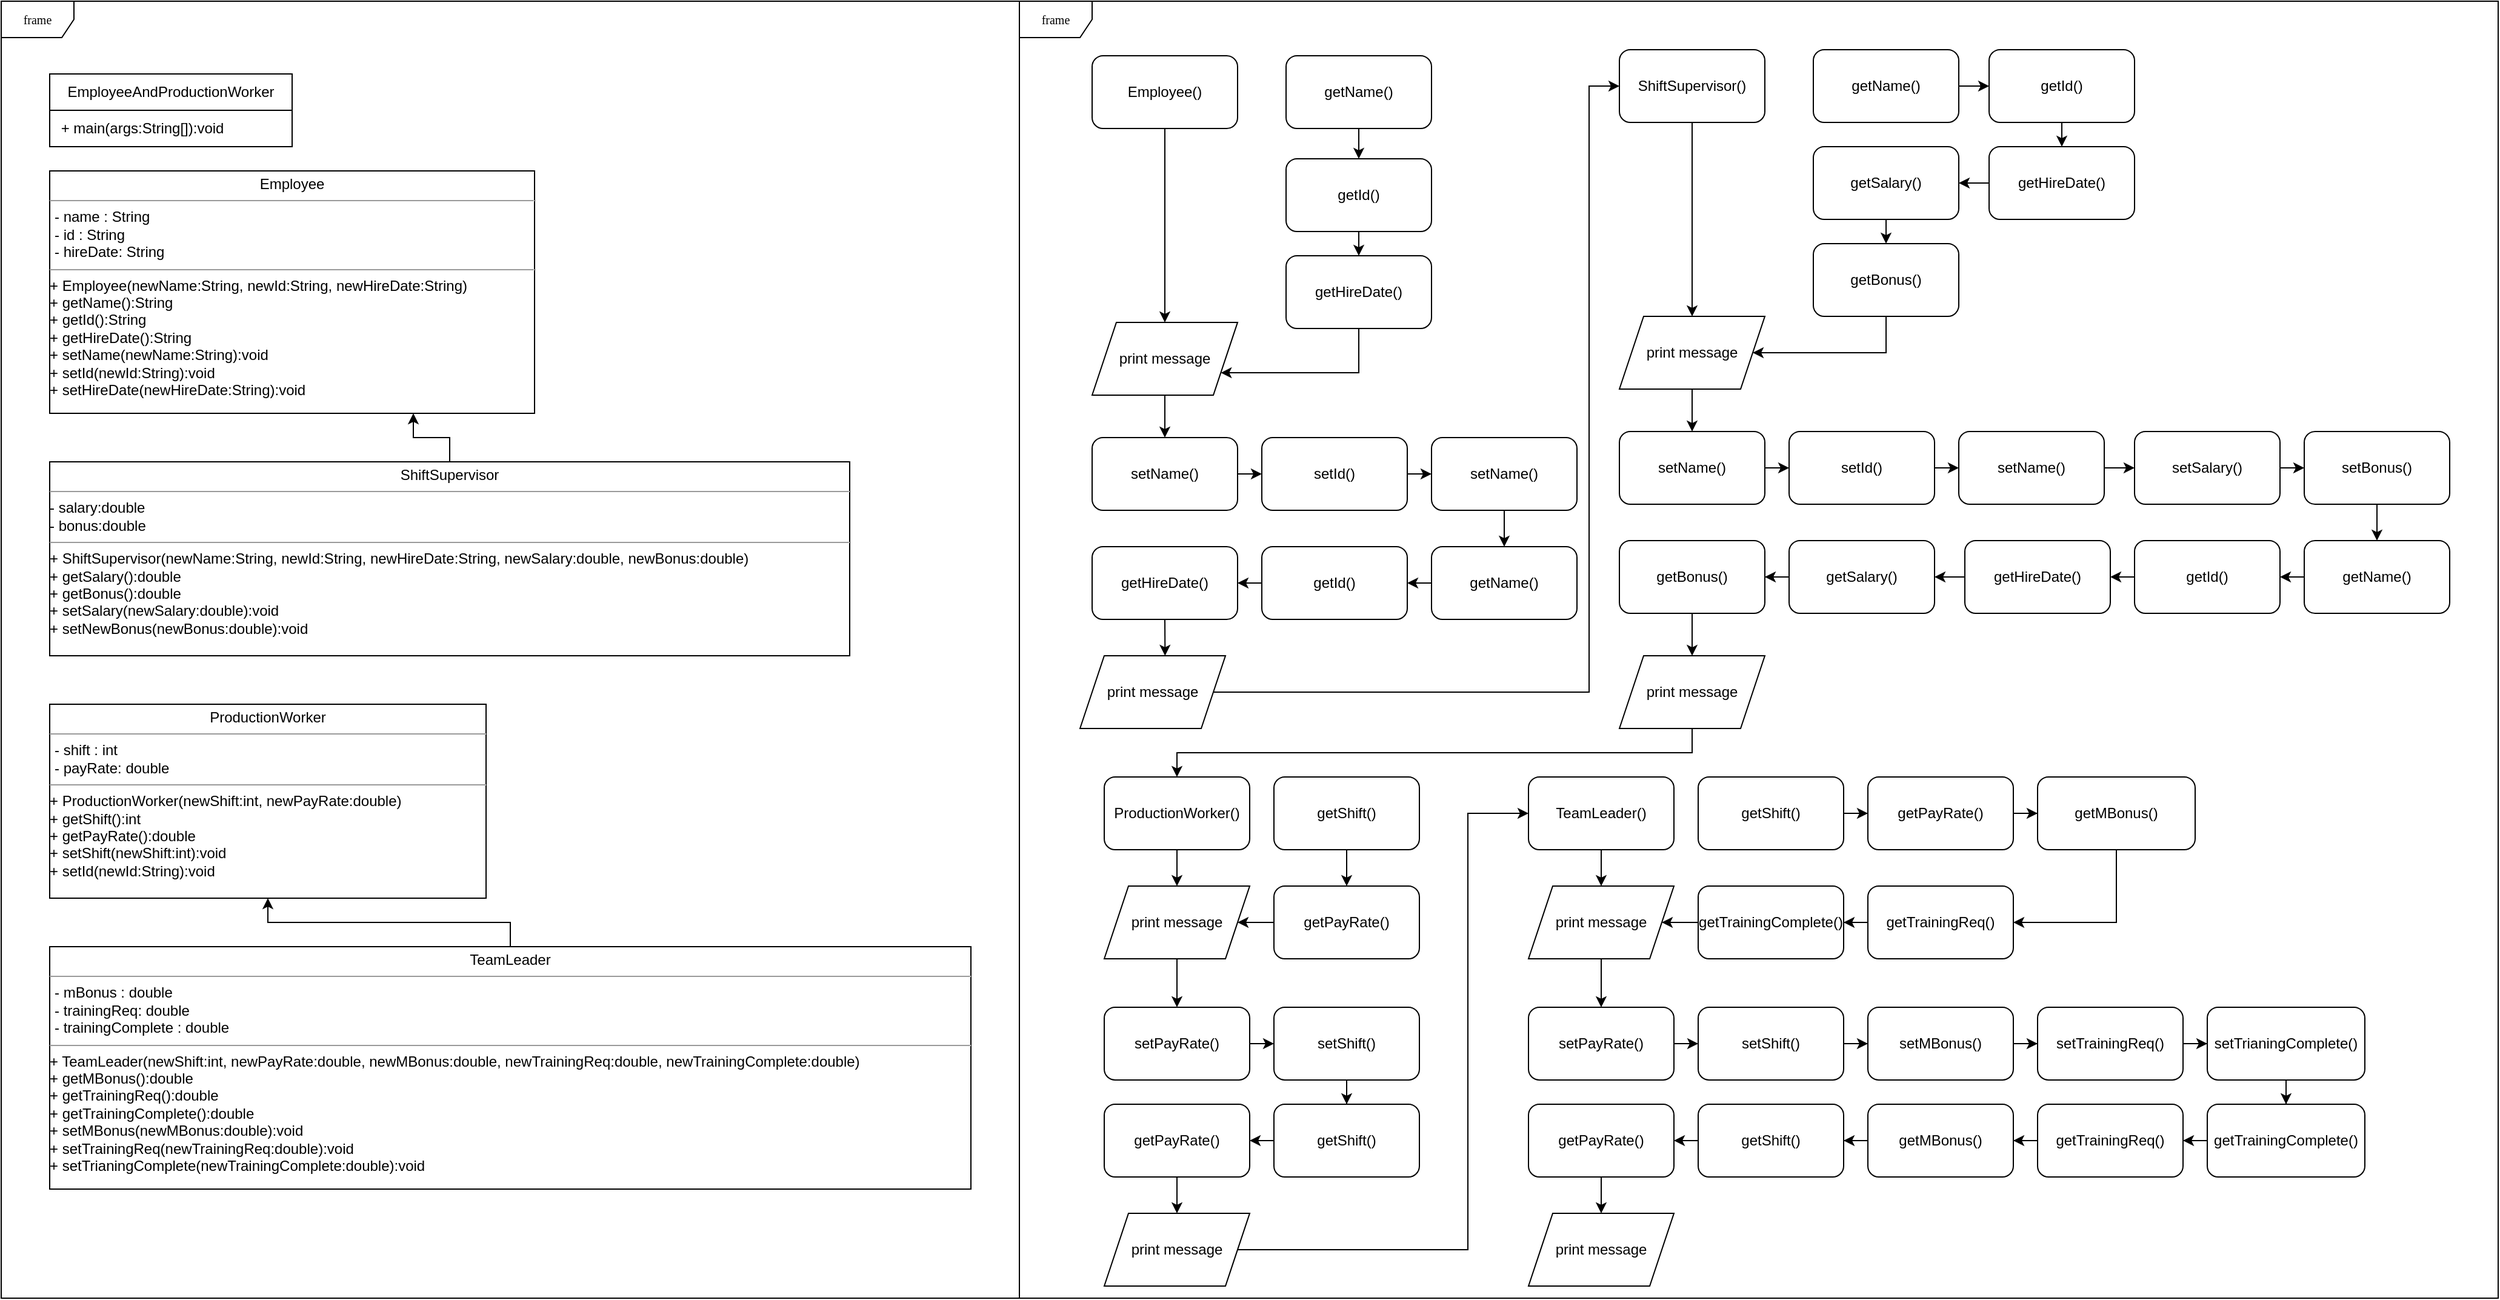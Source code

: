 <mxfile version="21.8.0" type="github">
  <diagram name="Page-1" id="P0r75sNN5x2hzDNqAm3I">
    <mxGraphModel dx="1735" dy="2102" grid="1" gridSize="10" guides="1" tooltips="1" connect="1" arrows="1" fold="1" page="1" pageScale="1" pageWidth="850" pageHeight="1100" math="0" shadow="0">
      <root>
        <mxCell id="0" />
        <mxCell id="1" parent="0" />
        <mxCell id="juT-ESsIJ_UsiJBfhcRe-1" value="frame" style="shape=umlFrame;whiteSpace=wrap;html=1;rounded=0;shadow=0;comic=0;labelBackgroundColor=none;strokeWidth=1;fontFamily=Verdana;fontSize=10;align=center;" vertex="1" parent="1">
          <mxGeometry x="40" y="-1080" width="840" height="1070" as="geometry" />
        </mxCell>
        <mxCell id="juT-ESsIJ_UsiJBfhcRe-41" value="&lt;div&gt;EmployeeAndProductionWorker&lt;/div&gt;" style="swimlane;fontStyle=0;childLayout=stackLayout;horizontal=1;startSize=30;horizontalStack=0;resizeParent=1;resizeParentMax=0;resizeLast=0;collapsible=1;marginBottom=0;whiteSpace=wrap;html=1;" vertex="1" parent="1">
          <mxGeometry x="80" y="-1020" width="200" height="60" as="geometry" />
        </mxCell>
        <mxCell id="juT-ESsIJ_UsiJBfhcRe-42" value="&amp;nbsp;+ main(args:String[]):void" style="text;strokeColor=none;fillColor=none;align=left;verticalAlign=middle;spacingLeft=4;spacingRight=4;overflow=hidden;points=[[0,0.5],[1,0.5]];portConstraint=eastwest;rotatable=0;whiteSpace=wrap;html=1;" vertex="1" parent="juT-ESsIJ_UsiJBfhcRe-41">
          <mxGeometry y="30" width="200" height="30" as="geometry" />
        </mxCell>
        <mxCell id="juT-ESsIJ_UsiJBfhcRe-44" value="Employee()" style="rounded=1;whiteSpace=wrap;html=1;" vertex="1" parent="1">
          <mxGeometry x="940" y="-1035" width="120" height="60" as="geometry" />
        </mxCell>
        <mxCell id="juT-ESsIJ_UsiJBfhcRe-46" value="" style="endArrow=classic;html=1;rounded=0;entryX=0.5;entryY=0;entryDx=0;entryDy=0;" edge="1" parent="1" source="juT-ESsIJ_UsiJBfhcRe-44" target="juT-ESsIJ_UsiJBfhcRe-48">
          <mxGeometry width="50" height="50" relative="1" as="geometry">
            <mxPoint x="990" y="-925" as="sourcePoint" />
            <mxPoint x="1000" y="-915" as="targetPoint" />
            <Array as="points" />
          </mxGeometry>
        </mxCell>
        <mxCell id="juT-ESsIJ_UsiJBfhcRe-47" value="" style="edgeStyle=orthogonalEdgeStyle;rounded=0;orthogonalLoop=1;jettySize=auto;html=1;" edge="1" parent="1" source="juT-ESsIJ_UsiJBfhcRe-48">
          <mxGeometry relative="1" as="geometry">
            <mxPoint x="1000" y="-720" as="targetPoint" />
          </mxGeometry>
        </mxCell>
        <mxCell id="juT-ESsIJ_UsiJBfhcRe-48" value="print message" style="shape=parallelogram;perimeter=parallelogramPerimeter;whiteSpace=wrap;html=1;fixedSize=1;" vertex="1" parent="1">
          <mxGeometry x="940" y="-815" width="120" height="60" as="geometry" />
        </mxCell>
        <mxCell id="juT-ESsIJ_UsiJBfhcRe-78" style="edgeStyle=orthogonalEdgeStyle;rounded=0;orthogonalLoop=1;jettySize=auto;html=1;exitX=0.5;exitY=1;exitDx=0;exitDy=0;entryX=0.5;entryY=0;entryDx=0;entryDy=0;" edge="1" parent="1" source="juT-ESsIJ_UsiJBfhcRe-52" target="juT-ESsIJ_UsiJBfhcRe-70">
          <mxGeometry relative="1" as="geometry" />
        </mxCell>
        <mxCell id="juT-ESsIJ_UsiJBfhcRe-52" value="getName()" style="rounded=1;whiteSpace=wrap;html=1;" vertex="1" parent="1">
          <mxGeometry x="1100" y="-1035" width="120" height="60" as="geometry" />
        </mxCell>
        <mxCell id="juT-ESsIJ_UsiJBfhcRe-56" value="&lt;p style=&quot;margin:0px;margin-top:4px;text-align:center;&quot;&gt;Employee&lt;br&gt;&lt;/p&gt;&lt;hr size=&quot;1&quot;&gt;&lt;p style=&quot;margin:0px;margin-left:4px;&quot;&gt;- name : String&lt;/p&gt;&lt;p style=&quot;margin:0px;margin-left:4px;&quot;&gt;- id : String&lt;/p&gt;&lt;p style=&quot;margin:0px;margin-left:4px;&quot;&gt;- hireDate: String&lt;br&gt;&lt;/p&gt;&lt;hr size=&quot;1&quot;&gt;&lt;div&gt;+ Employee(newName:String, newId:String, newHireDate:String)&lt;/div&gt;&lt;div&gt;+ getName():String&lt;/div&gt;&lt;div&gt;+ getId():String&lt;/div&gt;&lt;div&gt;+ getHireDate():String&lt;/div&gt;&lt;div&gt;+ setName(newName:String):void&lt;/div&gt;&lt;div&gt;+ setId(newId:String):void&lt;/div&gt;&lt;div&gt;+ setHireDate(newHireDate:String):void&lt;br&gt;&lt;/div&gt;" style="verticalAlign=top;align=left;overflow=fill;fontSize=12;fontFamily=Helvetica;html=1;rounded=0;shadow=0;comic=0;labelBackgroundColor=none;strokeWidth=1" vertex="1" parent="1">
          <mxGeometry x="80" y="-940" width="400" height="200" as="geometry" />
        </mxCell>
        <mxCell id="juT-ESsIJ_UsiJBfhcRe-57" value="&lt;p style=&quot;margin:0px;margin-top:4px;text-align:center;&quot;&gt;ProductionWorker&lt;br&gt;&lt;/p&gt;&lt;hr size=&quot;1&quot;&gt;&lt;p style=&quot;margin:0px;margin-left:4px;&quot;&gt;- shift : int&lt;br&gt;&lt;/p&gt;&lt;p style=&quot;margin:0px;margin-left:4px;&quot;&gt;- payRate: double&lt;br&gt;&lt;/p&gt;&lt;hr size=&quot;1&quot;&gt;&lt;div&gt;+ ProductionWorker(newShift:int, newPayRate:double)&lt;/div&gt;&lt;div&gt;+ getShift():int&lt;/div&gt;&lt;div&gt;+ getPayRate():double&lt;/div&gt;&lt;div&gt;+ setShift(newShift:int):void&lt;/div&gt;&lt;div&gt;+ setId(newId:String):void&lt;/div&gt;" style="verticalAlign=top;align=left;overflow=fill;fontSize=12;fontFamily=Helvetica;html=1;rounded=0;shadow=0;comic=0;labelBackgroundColor=none;strokeWidth=1" vertex="1" parent="1">
          <mxGeometry x="80" y="-500" width="360" height="160" as="geometry" />
        </mxCell>
        <mxCell id="juT-ESsIJ_UsiJBfhcRe-60" style="edgeStyle=orthogonalEdgeStyle;rounded=0;orthogonalLoop=1;jettySize=auto;html=1;entryX=0.75;entryY=1;entryDx=0;entryDy=0;" edge="1" parent="1" source="juT-ESsIJ_UsiJBfhcRe-58" target="juT-ESsIJ_UsiJBfhcRe-56">
          <mxGeometry relative="1" as="geometry" />
        </mxCell>
        <mxCell id="juT-ESsIJ_UsiJBfhcRe-58" value="&lt;p style=&quot;margin:0px;margin-top:4px;text-align:center;&quot;&gt;ShiftSupervisor&lt;br&gt;&lt;/p&gt;&lt;hr size=&quot;1&quot;&gt;&lt;div&gt;- salary:double&lt;/div&gt;&lt;div&gt;- bonus:double&lt;br&gt;&lt;/div&gt;&lt;hr size=&quot;1&quot;&gt;&lt;div&gt;+ ShiftSupervisor(newName:String, newId:String, newHireDate:String, newSalary:double, newBonus:double)&lt;/div&gt;&lt;div&gt;+ getSalary():double&lt;/div&gt;&lt;div&gt;+ getBonus():double&lt;/div&gt;&lt;div&gt;+ setSalary(newSalary:double):void&lt;/div&gt;&lt;div&gt;+ setNewBonus(newBonus:double):void&lt;/div&gt;" style="verticalAlign=top;align=left;overflow=fill;fontSize=12;fontFamily=Helvetica;html=1;rounded=0;shadow=0;comic=0;labelBackgroundColor=none;strokeWidth=1" vertex="1" parent="1">
          <mxGeometry x="80" y="-700" width="660" height="160" as="geometry" />
        </mxCell>
        <mxCell id="juT-ESsIJ_UsiJBfhcRe-62" style="edgeStyle=orthogonalEdgeStyle;rounded=0;orthogonalLoop=1;jettySize=auto;html=1;" edge="1" parent="1" source="juT-ESsIJ_UsiJBfhcRe-61" target="juT-ESsIJ_UsiJBfhcRe-57">
          <mxGeometry relative="1" as="geometry" />
        </mxCell>
        <mxCell id="juT-ESsIJ_UsiJBfhcRe-61" value="&lt;p style=&quot;margin:0px;margin-top:4px;text-align:center;&quot;&gt;TeamLeader&lt;br&gt;&lt;/p&gt;&lt;hr size=&quot;1&quot;&gt;&lt;p style=&quot;margin:0px;margin-left:4px;&quot;&gt;- mBonus : double&lt;br&gt;&lt;/p&gt;&lt;p style=&quot;margin:0px;margin-left:4px;&quot;&gt;- trainingReq: double&lt;/p&gt;&lt;p style=&quot;margin:0px;margin-left:4px;&quot;&gt;- trainingComplete : double&lt;br&gt;&lt;/p&gt;&lt;hr size=&quot;1&quot;&gt;&lt;div&gt;+ TeamLeader(newShift:int, newPayRate:double, newMBonus:double, newTrainingReq:double, newTrainingComplete:double)&lt;/div&gt;&lt;div&gt;+ getMBonus():double&lt;/div&gt;&lt;div&gt;+ getTrainingReq():double&lt;/div&gt;&lt;div&gt;+ getTrainingComplete():double&lt;br&gt;&lt;/div&gt;&lt;div&gt;+ setMBonus(newMBonus:double):void&lt;/div&gt;&lt;div&gt;+ setTrainingReq(newTrainingReq:double):void&lt;/div&gt;&lt;div&gt;+ setTrianingComplete(newTrainingComplete:double):void&lt;br&gt;&lt;/div&gt;" style="verticalAlign=top;align=left;overflow=fill;fontSize=12;fontFamily=Helvetica;html=1;rounded=0;shadow=0;comic=0;labelBackgroundColor=none;strokeWidth=1" vertex="1" parent="1">
          <mxGeometry x="80" y="-300" width="760" height="200" as="geometry" />
        </mxCell>
        <mxCell id="juT-ESsIJ_UsiJBfhcRe-80" style="edgeStyle=orthogonalEdgeStyle;rounded=0;orthogonalLoop=1;jettySize=auto;html=1;exitX=0.5;exitY=1;exitDx=0;exitDy=0;entryX=1;entryY=0.75;entryDx=0;entryDy=0;" edge="1" parent="1" source="juT-ESsIJ_UsiJBfhcRe-69" target="juT-ESsIJ_UsiJBfhcRe-48">
          <mxGeometry relative="1" as="geometry" />
        </mxCell>
        <mxCell id="juT-ESsIJ_UsiJBfhcRe-69" value="getHireDate()" style="rounded=1;whiteSpace=wrap;html=1;" vertex="1" parent="1">
          <mxGeometry x="1100" y="-870" width="120" height="60" as="geometry" />
        </mxCell>
        <mxCell id="juT-ESsIJ_UsiJBfhcRe-79" style="edgeStyle=orthogonalEdgeStyle;rounded=0;orthogonalLoop=1;jettySize=auto;html=1;exitX=0.5;exitY=1;exitDx=0;exitDy=0;entryX=0.5;entryY=0;entryDx=0;entryDy=0;" edge="1" parent="1" source="juT-ESsIJ_UsiJBfhcRe-70" target="juT-ESsIJ_UsiJBfhcRe-69">
          <mxGeometry relative="1" as="geometry" />
        </mxCell>
        <mxCell id="juT-ESsIJ_UsiJBfhcRe-70" value="getId()" style="rounded=1;whiteSpace=wrap;html=1;" vertex="1" parent="1">
          <mxGeometry x="1100" y="-950" width="120" height="60" as="geometry" />
        </mxCell>
        <mxCell id="juT-ESsIJ_UsiJBfhcRe-76" style="edgeStyle=orthogonalEdgeStyle;rounded=0;orthogonalLoop=1;jettySize=auto;html=1;exitX=1;exitY=0.5;exitDx=0;exitDy=0;entryX=0;entryY=0.5;entryDx=0;entryDy=0;" edge="1" parent="1" source="juT-ESsIJ_UsiJBfhcRe-73" target="juT-ESsIJ_UsiJBfhcRe-75">
          <mxGeometry relative="1" as="geometry" />
        </mxCell>
        <mxCell id="juT-ESsIJ_UsiJBfhcRe-73" value="setName()" style="rounded=1;whiteSpace=wrap;html=1;" vertex="1" parent="1">
          <mxGeometry x="940" y="-720" width="120" height="60" as="geometry" />
        </mxCell>
        <mxCell id="juT-ESsIJ_UsiJBfhcRe-81" style="edgeStyle=orthogonalEdgeStyle;rounded=0;orthogonalLoop=1;jettySize=auto;html=1;" edge="1" parent="1" source="juT-ESsIJ_UsiJBfhcRe-74">
          <mxGeometry relative="1" as="geometry">
            <mxPoint x="1280" y="-630" as="targetPoint" />
          </mxGeometry>
        </mxCell>
        <mxCell id="juT-ESsIJ_UsiJBfhcRe-74" value="setName()" style="rounded=1;whiteSpace=wrap;html=1;" vertex="1" parent="1">
          <mxGeometry x="1220" y="-720" width="120" height="60" as="geometry" />
        </mxCell>
        <mxCell id="juT-ESsIJ_UsiJBfhcRe-77" style="edgeStyle=orthogonalEdgeStyle;rounded=0;orthogonalLoop=1;jettySize=auto;html=1;exitX=1;exitY=0.5;exitDx=0;exitDy=0;entryX=0;entryY=0.5;entryDx=0;entryDy=0;" edge="1" parent="1" source="juT-ESsIJ_UsiJBfhcRe-75" target="juT-ESsIJ_UsiJBfhcRe-74">
          <mxGeometry relative="1" as="geometry" />
        </mxCell>
        <mxCell id="juT-ESsIJ_UsiJBfhcRe-75" value="setId()" style="rounded=1;whiteSpace=wrap;html=1;" vertex="1" parent="1">
          <mxGeometry x="1080" y="-720" width="120" height="60" as="geometry" />
        </mxCell>
        <mxCell id="juT-ESsIJ_UsiJBfhcRe-86" style="edgeStyle=orthogonalEdgeStyle;rounded=0;orthogonalLoop=1;jettySize=auto;html=1;exitX=0;exitY=0.5;exitDx=0;exitDy=0;entryX=1;entryY=0.5;entryDx=0;entryDy=0;" edge="1" parent="1" source="juT-ESsIJ_UsiJBfhcRe-82" target="juT-ESsIJ_UsiJBfhcRe-84">
          <mxGeometry relative="1" as="geometry" />
        </mxCell>
        <mxCell id="juT-ESsIJ_UsiJBfhcRe-82" value="getName()" style="rounded=1;whiteSpace=wrap;html=1;" vertex="1" parent="1">
          <mxGeometry x="1220" y="-630" width="120" height="60" as="geometry" />
        </mxCell>
        <mxCell id="juT-ESsIJ_UsiJBfhcRe-87" style="edgeStyle=orthogonalEdgeStyle;rounded=0;orthogonalLoop=1;jettySize=auto;html=1;exitX=0;exitY=0.5;exitDx=0;exitDy=0;entryX=1;entryY=0.5;entryDx=0;entryDy=0;" edge="1" parent="1" source="juT-ESsIJ_UsiJBfhcRe-84" target="juT-ESsIJ_UsiJBfhcRe-85">
          <mxGeometry relative="1" as="geometry" />
        </mxCell>
        <mxCell id="juT-ESsIJ_UsiJBfhcRe-84" value="getId()" style="rounded=1;whiteSpace=wrap;html=1;" vertex="1" parent="1">
          <mxGeometry x="1080" y="-630" width="120" height="60" as="geometry" />
        </mxCell>
        <mxCell id="juT-ESsIJ_UsiJBfhcRe-88" style="edgeStyle=orthogonalEdgeStyle;rounded=0;orthogonalLoop=1;jettySize=auto;html=1;exitX=0.5;exitY=1;exitDx=0;exitDy=0;" edge="1" parent="1" source="juT-ESsIJ_UsiJBfhcRe-85">
          <mxGeometry relative="1" as="geometry">
            <mxPoint x="1000.176" y="-540" as="targetPoint" />
          </mxGeometry>
        </mxCell>
        <mxCell id="juT-ESsIJ_UsiJBfhcRe-85" value="getHireDate()" style="rounded=1;whiteSpace=wrap;html=1;" vertex="1" parent="1">
          <mxGeometry x="940" y="-630" width="120" height="60" as="geometry" />
        </mxCell>
        <mxCell id="juT-ESsIJ_UsiJBfhcRe-197" style="edgeStyle=orthogonalEdgeStyle;rounded=0;orthogonalLoop=1;jettySize=auto;html=1;exitX=1;exitY=0.5;exitDx=0;exitDy=0;entryX=0;entryY=0.5;entryDx=0;entryDy=0;" edge="1" parent="1" source="juT-ESsIJ_UsiJBfhcRe-89" target="juT-ESsIJ_UsiJBfhcRe-90">
          <mxGeometry relative="1" as="geometry">
            <Array as="points">
              <mxPoint x="1350" y="-510" />
              <mxPoint x="1350" y="-1010" />
            </Array>
          </mxGeometry>
        </mxCell>
        <mxCell id="juT-ESsIJ_UsiJBfhcRe-89" value="print message" style="shape=parallelogram;perimeter=parallelogramPerimeter;whiteSpace=wrap;html=1;fixedSize=1;" vertex="1" parent="1">
          <mxGeometry x="930" y="-540" width="120" height="60" as="geometry" />
        </mxCell>
        <mxCell id="juT-ESsIJ_UsiJBfhcRe-90" value="&lt;div&gt;ShiftSupervisor()&lt;/div&gt;" style="rounded=1;whiteSpace=wrap;html=1;" vertex="1" parent="1">
          <mxGeometry x="1375" y="-1040" width="120" height="60" as="geometry" />
        </mxCell>
        <mxCell id="juT-ESsIJ_UsiJBfhcRe-91" value="" style="endArrow=classic;html=1;rounded=0;entryX=0.5;entryY=0;entryDx=0;entryDy=0;" edge="1" parent="1" source="juT-ESsIJ_UsiJBfhcRe-90" target="juT-ESsIJ_UsiJBfhcRe-93">
          <mxGeometry width="50" height="50" relative="1" as="geometry">
            <mxPoint x="1425" y="-930" as="sourcePoint" />
            <mxPoint x="1435" y="-920" as="targetPoint" />
            <Array as="points" />
          </mxGeometry>
        </mxCell>
        <mxCell id="juT-ESsIJ_UsiJBfhcRe-92" value="" style="edgeStyle=orthogonalEdgeStyle;rounded=0;orthogonalLoop=1;jettySize=auto;html=1;" edge="1" parent="1" source="juT-ESsIJ_UsiJBfhcRe-93">
          <mxGeometry relative="1" as="geometry">
            <mxPoint x="1435" y="-725" as="targetPoint" />
          </mxGeometry>
        </mxCell>
        <mxCell id="juT-ESsIJ_UsiJBfhcRe-93" value="print message" style="shape=parallelogram;perimeter=parallelogramPerimeter;whiteSpace=wrap;html=1;fixedSize=1;" vertex="1" parent="1">
          <mxGeometry x="1375" y="-820" width="120" height="60" as="geometry" />
        </mxCell>
        <mxCell id="juT-ESsIJ_UsiJBfhcRe-116" style="edgeStyle=orthogonalEdgeStyle;rounded=0;orthogonalLoop=1;jettySize=auto;html=1;exitX=1;exitY=0.5;exitDx=0;exitDy=0;entryX=0;entryY=0.5;entryDx=0;entryDy=0;" edge="1" parent="1" source="juT-ESsIJ_UsiJBfhcRe-95" target="juT-ESsIJ_UsiJBfhcRe-99">
          <mxGeometry relative="1" as="geometry" />
        </mxCell>
        <mxCell id="juT-ESsIJ_UsiJBfhcRe-95" value="getName()" style="rounded=1;whiteSpace=wrap;html=1;" vertex="1" parent="1">
          <mxGeometry x="1535" y="-1040" width="120" height="60" as="geometry" />
        </mxCell>
        <mxCell id="juT-ESsIJ_UsiJBfhcRe-120" style="edgeStyle=orthogonalEdgeStyle;rounded=0;orthogonalLoop=1;jettySize=auto;html=1;exitX=0;exitY=0.5;exitDx=0;exitDy=0;entryX=1;entryY=0.5;entryDx=0;entryDy=0;" edge="1" parent="1" source="juT-ESsIJ_UsiJBfhcRe-97" target="juT-ESsIJ_UsiJBfhcRe-118">
          <mxGeometry relative="1" as="geometry" />
        </mxCell>
        <mxCell id="juT-ESsIJ_UsiJBfhcRe-97" value="getHireDate()" style="rounded=1;whiteSpace=wrap;html=1;" vertex="1" parent="1">
          <mxGeometry x="1680" y="-960" width="120" height="60" as="geometry" />
        </mxCell>
        <mxCell id="juT-ESsIJ_UsiJBfhcRe-117" style="edgeStyle=orthogonalEdgeStyle;rounded=0;orthogonalLoop=1;jettySize=auto;html=1;exitX=0.5;exitY=1;exitDx=0;exitDy=0;entryX=0.5;entryY=0;entryDx=0;entryDy=0;" edge="1" parent="1" source="juT-ESsIJ_UsiJBfhcRe-99" target="juT-ESsIJ_UsiJBfhcRe-97">
          <mxGeometry relative="1" as="geometry" />
        </mxCell>
        <mxCell id="juT-ESsIJ_UsiJBfhcRe-99" value="getId()" style="rounded=1;whiteSpace=wrap;html=1;" vertex="1" parent="1">
          <mxGeometry x="1680" y="-1040" width="120" height="60" as="geometry" />
        </mxCell>
        <mxCell id="juT-ESsIJ_UsiJBfhcRe-100" style="edgeStyle=orthogonalEdgeStyle;rounded=0;orthogonalLoop=1;jettySize=auto;html=1;exitX=1;exitY=0.5;exitDx=0;exitDy=0;entryX=0;entryY=0.5;entryDx=0;entryDy=0;" edge="1" parent="1" source="juT-ESsIJ_UsiJBfhcRe-101" target="juT-ESsIJ_UsiJBfhcRe-105">
          <mxGeometry relative="1" as="geometry" />
        </mxCell>
        <mxCell id="juT-ESsIJ_UsiJBfhcRe-101" value="setName()" style="rounded=1;whiteSpace=wrap;html=1;" vertex="1" parent="1">
          <mxGeometry x="1375" y="-725" width="120" height="60" as="geometry" />
        </mxCell>
        <mxCell id="juT-ESsIJ_UsiJBfhcRe-127" style="edgeStyle=orthogonalEdgeStyle;rounded=0;orthogonalLoop=1;jettySize=auto;html=1;exitX=1;exitY=0.5;exitDx=0;exitDy=0;entryX=0;entryY=0.5;entryDx=0;entryDy=0;" edge="1" parent="1" source="juT-ESsIJ_UsiJBfhcRe-103" target="juT-ESsIJ_UsiJBfhcRe-123">
          <mxGeometry relative="1" as="geometry" />
        </mxCell>
        <mxCell id="juT-ESsIJ_UsiJBfhcRe-103" value="setName()" style="rounded=1;whiteSpace=wrap;html=1;" vertex="1" parent="1">
          <mxGeometry x="1655" y="-725" width="120" height="60" as="geometry" />
        </mxCell>
        <mxCell id="juT-ESsIJ_UsiJBfhcRe-104" style="edgeStyle=orthogonalEdgeStyle;rounded=0;orthogonalLoop=1;jettySize=auto;html=1;exitX=1;exitY=0.5;exitDx=0;exitDy=0;entryX=0;entryY=0.5;entryDx=0;entryDy=0;" edge="1" parent="1" source="juT-ESsIJ_UsiJBfhcRe-105" target="juT-ESsIJ_UsiJBfhcRe-103">
          <mxGeometry relative="1" as="geometry" />
        </mxCell>
        <mxCell id="juT-ESsIJ_UsiJBfhcRe-105" value="setId()" style="rounded=1;whiteSpace=wrap;html=1;" vertex="1" parent="1">
          <mxGeometry x="1515" y="-725" width="120" height="60" as="geometry" />
        </mxCell>
        <mxCell id="juT-ESsIJ_UsiJBfhcRe-106" style="edgeStyle=orthogonalEdgeStyle;rounded=0;orthogonalLoop=1;jettySize=auto;html=1;exitX=0;exitY=0.5;exitDx=0;exitDy=0;entryX=1;entryY=0.5;entryDx=0;entryDy=0;" edge="1" parent="1" source="juT-ESsIJ_UsiJBfhcRe-107" target="juT-ESsIJ_UsiJBfhcRe-109">
          <mxGeometry relative="1" as="geometry" />
        </mxCell>
        <mxCell id="juT-ESsIJ_UsiJBfhcRe-107" value="getName()" style="rounded=1;whiteSpace=wrap;html=1;" vertex="1" parent="1">
          <mxGeometry x="1940" y="-635" width="120" height="60" as="geometry" />
        </mxCell>
        <mxCell id="juT-ESsIJ_UsiJBfhcRe-108" style="edgeStyle=orthogonalEdgeStyle;rounded=0;orthogonalLoop=1;jettySize=auto;html=1;exitX=0;exitY=0.5;exitDx=0;exitDy=0;entryX=1;entryY=0.5;entryDx=0;entryDy=0;" edge="1" parent="1" source="juT-ESsIJ_UsiJBfhcRe-109" target="juT-ESsIJ_UsiJBfhcRe-111">
          <mxGeometry relative="1" as="geometry" />
        </mxCell>
        <mxCell id="juT-ESsIJ_UsiJBfhcRe-109" value="getId()" style="rounded=1;whiteSpace=wrap;html=1;" vertex="1" parent="1">
          <mxGeometry x="1800" y="-635" width="120" height="60" as="geometry" />
        </mxCell>
        <mxCell id="juT-ESsIJ_UsiJBfhcRe-130" style="edgeStyle=orthogonalEdgeStyle;rounded=0;orthogonalLoop=1;jettySize=auto;html=1;exitX=0;exitY=0.5;exitDx=0;exitDy=0;entryX=1;entryY=0.5;entryDx=0;entryDy=0;" edge="1" parent="1" source="juT-ESsIJ_UsiJBfhcRe-111" target="juT-ESsIJ_UsiJBfhcRe-126">
          <mxGeometry relative="1" as="geometry" />
        </mxCell>
        <mxCell id="juT-ESsIJ_UsiJBfhcRe-111" value="getHireDate()" style="rounded=1;whiteSpace=wrap;html=1;" vertex="1" parent="1">
          <mxGeometry x="1660" y="-635" width="120" height="60" as="geometry" />
        </mxCell>
        <mxCell id="juT-ESsIJ_UsiJBfhcRe-198" style="edgeStyle=orthogonalEdgeStyle;rounded=0;orthogonalLoop=1;jettySize=auto;html=1;exitX=0.5;exitY=1;exitDx=0;exitDy=0;" edge="1" parent="1" source="juT-ESsIJ_UsiJBfhcRe-112" target="juT-ESsIJ_UsiJBfhcRe-133">
          <mxGeometry relative="1" as="geometry" />
        </mxCell>
        <mxCell id="juT-ESsIJ_UsiJBfhcRe-112" value="print message" style="shape=parallelogram;perimeter=parallelogramPerimeter;whiteSpace=wrap;html=1;fixedSize=1;" vertex="1" parent="1">
          <mxGeometry x="1375" y="-540" width="120" height="60" as="geometry" />
        </mxCell>
        <mxCell id="juT-ESsIJ_UsiJBfhcRe-121" style="edgeStyle=orthogonalEdgeStyle;rounded=0;orthogonalLoop=1;jettySize=auto;html=1;exitX=0.5;exitY=1;exitDx=0;exitDy=0;entryX=0.5;entryY=0;entryDx=0;entryDy=0;" edge="1" parent="1" source="juT-ESsIJ_UsiJBfhcRe-118" target="juT-ESsIJ_UsiJBfhcRe-119">
          <mxGeometry relative="1" as="geometry" />
        </mxCell>
        <mxCell id="juT-ESsIJ_UsiJBfhcRe-118" value="getSalary()" style="rounded=1;whiteSpace=wrap;html=1;" vertex="1" parent="1">
          <mxGeometry x="1535" y="-960" width="120" height="60" as="geometry" />
        </mxCell>
        <mxCell id="juT-ESsIJ_UsiJBfhcRe-122" style="edgeStyle=orthogonalEdgeStyle;rounded=0;orthogonalLoop=1;jettySize=auto;html=1;exitX=0.5;exitY=1;exitDx=0;exitDy=0;entryX=1;entryY=0.5;entryDx=0;entryDy=0;" edge="1" parent="1" source="juT-ESsIJ_UsiJBfhcRe-119" target="juT-ESsIJ_UsiJBfhcRe-93">
          <mxGeometry relative="1" as="geometry" />
        </mxCell>
        <mxCell id="juT-ESsIJ_UsiJBfhcRe-119" value="getBonus()" style="rounded=1;whiteSpace=wrap;html=1;" vertex="1" parent="1">
          <mxGeometry x="1535" y="-880" width="120" height="60" as="geometry" />
        </mxCell>
        <mxCell id="juT-ESsIJ_UsiJBfhcRe-128" style="edgeStyle=orthogonalEdgeStyle;rounded=0;orthogonalLoop=1;jettySize=auto;html=1;exitX=1;exitY=0.5;exitDx=0;exitDy=0;entryX=0;entryY=0.5;entryDx=0;entryDy=0;" edge="1" parent="1" source="juT-ESsIJ_UsiJBfhcRe-123" target="juT-ESsIJ_UsiJBfhcRe-124">
          <mxGeometry relative="1" as="geometry" />
        </mxCell>
        <mxCell id="juT-ESsIJ_UsiJBfhcRe-123" value="setSalary()" style="rounded=1;whiteSpace=wrap;html=1;" vertex="1" parent="1">
          <mxGeometry x="1800" y="-725" width="120" height="60" as="geometry" />
        </mxCell>
        <mxCell id="juT-ESsIJ_UsiJBfhcRe-129" style="edgeStyle=orthogonalEdgeStyle;rounded=0;orthogonalLoop=1;jettySize=auto;html=1;exitX=0.5;exitY=1;exitDx=0;exitDy=0;entryX=0.5;entryY=0;entryDx=0;entryDy=0;" edge="1" parent="1" source="juT-ESsIJ_UsiJBfhcRe-124" target="juT-ESsIJ_UsiJBfhcRe-107">
          <mxGeometry relative="1" as="geometry" />
        </mxCell>
        <mxCell id="juT-ESsIJ_UsiJBfhcRe-124" value="setBonus()" style="rounded=1;whiteSpace=wrap;html=1;" vertex="1" parent="1">
          <mxGeometry x="1940" y="-725" width="120" height="60" as="geometry" />
        </mxCell>
        <mxCell id="juT-ESsIJ_UsiJBfhcRe-132" style="edgeStyle=orthogonalEdgeStyle;rounded=0;orthogonalLoop=1;jettySize=auto;html=1;exitX=0.5;exitY=1;exitDx=0;exitDy=0;" edge="1" parent="1" source="juT-ESsIJ_UsiJBfhcRe-125" target="juT-ESsIJ_UsiJBfhcRe-112">
          <mxGeometry relative="1" as="geometry" />
        </mxCell>
        <mxCell id="juT-ESsIJ_UsiJBfhcRe-125" value="getBonus()" style="rounded=1;whiteSpace=wrap;html=1;" vertex="1" parent="1">
          <mxGeometry x="1375" y="-635" width="120" height="60" as="geometry" />
        </mxCell>
        <mxCell id="juT-ESsIJ_UsiJBfhcRe-131" style="edgeStyle=orthogonalEdgeStyle;rounded=0;orthogonalLoop=1;jettySize=auto;html=1;exitX=0;exitY=0.5;exitDx=0;exitDy=0;" edge="1" parent="1" source="juT-ESsIJ_UsiJBfhcRe-126" target="juT-ESsIJ_UsiJBfhcRe-125">
          <mxGeometry relative="1" as="geometry" />
        </mxCell>
        <mxCell id="juT-ESsIJ_UsiJBfhcRe-126" value="getSalary()" style="rounded=1;whiteSpace=wrap;html=1;" vertex="1" parent="1">
          <mxGeometry x="1515" y="-635" width="120" height="60" as="geometry" />
        </mxCell>
        <mxCell id="juT-ESsIJ_UsiJBfhcRe-133" value="ProductionWorker()" style="rounded=1;whiteSpace=wrap;html=1;" vertex="1" parent="1">
          <mxGeometry x="950" y="-440" width="120" height="60" as="geometry" />
        </mxCell>
        <mxCell id="juT-ESsIJ_UsiJBfhcRe-134" value="" style="endArrow=classic;html=1;rounded=0;entryX=0.5;entryY=0;entryDx=0;entryDy=0;" edge="1" parent="1" source="juT-ESsIJ_UsiJBfhcRe-133" target="juT-ESsIJ_UsiJBfhcRe-136">
          <mxGeometry width="50" height="50" relative="1" as="geometry">
            <mxPoint x="1000" y="-330" as="sourcePoint" />
            <mxPoint x="1010" y="-320" as="targetPoint" />
            <Array as="points" />
          </mxGeometry>
        </mxCell>
        <mxCell id="juT-ESsIJ_UsiJBfhcRe-156" style="edgeStyle=orthogonalEdgeStyle;rounded=0;orthogonalLoop=1;jettySize=auto;html=1;exitX=0.5;exitY=1;exitDx=0;exitDy=0;" edge="1" parent="1" source="juT-ESsIJ_UsiJBfhcRe-136" target="juT-ESsIJ_UsiJBfhcRe-144">
          <mxGeometry relative="1" as="geometry" />
        </mxCell>
        <mxCell id="juT-ESsIJ_UsiJBfhcRe-136" value="print message" style="shape=parallelogram;perimeter=parallelogramPerimeter;whiteSpace=wrap;html=1;fixedSize=1;" vertex="1" parent="1">
          <mxGeometry x="950" y="-350" width="120" height="60" as="geometry" />
        </mxCell>
        <mxCell id="juT-ESsIJ_UsiJBfhcRe-137" style="edgeStyle=orthogonalEdgeStyle;rounded=0;orthogonalLoop=1;jettySize=auto;html=1;exitX=0.5;exitY=1;exitDx=0;exitDy=0;entryX=0.5;entryY=0;entryDx=0;entryDy=0;" edge="1" parent="1" source="juT-ESsIJ_UsiJBfhcRe-138" target="juT-ESsIJ_UsiJBfhcRe-142">
          <mxGeometry relative="1" as="geometry" />
        </mxCell>
        <mxCell id="juT-ESsIJ_UsiJBfhcRe-138" value="getShift()" style="rounded=1;whiteSpace=wrap;html=1;" vertex="1" parent="1">
          <mxGeometry x="1090" y="-440" width="120" height="60" as="geometry" />
        </mxCell>
        <mxCell id="juT-ESsIJ_UsiJBfhcRe-155" style="edgeStyle=orthogonalEdgeStyle;rounded=0;orthogonalLoop=1;jettySize=auto;html=1;entryX=1;entryY=0.5;entryDx=0;entryDy=0;" edge="1" parent="1" source="juT-ESsIJ_UsiJBfhcRe-142" target="juT-ESsIJ_UsiJBfhcRe-136">
          <mxGeometry relative="1" as="geometry" />
        </mxCell>
        <mxCell id="juT-ESsIJ_UsiJBfhcRe-142" value="getPayRate()" style="rounded=1;whiteSpace=wrap;html=1;" vertex="1" parent="1">
          <mxGeometry x="1090" y="-350" width="120" height="60" as="geometry" />
        </mxCell>
        <mxCell id="juT-ESsIJ_UsiJBfhcRe-143" style="edgeStyle=orthogonalEdgeStyle;rounded=0;orthogonalLoop=1;jettySize=auto;html=1;exitX=1;exitY=0.5;exitDx=0;exitDy=0;entryX=0;entryY=0.5;entryDx=0;entryDy=0;" edge="1" parent="1" source="juT-ESsIJ_UsiJBfhcRe-144" target="juT-ESsIJ_UsiJBfhcRe-147">
          <mxGeometry relative="1" as="geometry" />
        </mxCell>
        <mxCell id="juT-ESsIJ_UsiJBfhcRe-144" value="setPayRate()" style="rounded=1;whiteSpace=wrap;html=1;" vertex="1" parent="1">
          <mxGeometry x="950" y="-250" width="120" height="60" as="geometry" />
        </mxCell>
        <mxCell id="juT-ESsIJ_UsiJBfhcRe-158" style="edgeStyle=orthogonalEdgeStyle;rounded=0;orthogonalLoop=1;jettySize=auto;html=1;exitX=0.5;exitY=1;exitDx=0;exitDy=0;" edge="1" parent="1" source="juT-ESsIJ_UsiJBfhcRe-147" target="juT-ESsIJ_UsiJBfhcRe-150">
          <mxGeometry relative="1" as="geometry" />
        </mxCell>
        <mxCell id="juT-ESsIJ_UsiJBfhcRe-147" value="setShift()" style="rounded=1;whiteSpace=wrap;html=1;" vertex="1" parent="1">
          <mxGeometry x="1090" y="-250" width="120" height="60" as="geometry" />
        </mxCell>
        <mxCell id="juT-ESsIJ_UsiJBfhcRe-149" style="edgeStyle=orthogonalEdgeStyle;rounded=0;orthogonalLoop=1;jettySize=auto;html=1;exitX=0;exitY=0.5;exitDx=0;exitDy=0;entryX=1;entryY=0.5;entryDx=0;entryDy=0;" edge="1" parent="1" source="juT-ESsIJ_UsiJBfhcRe-150" target="juT-ESsIJ_UsiJBfhcRe-152">
          <mxGeometry relative="1" as="geometry" />
        </mxCell>
        <mxCell id="juT-ESsIJ_UsiJBfhcRe-150" value="getShift()" style="rounded=1;whiteSpace=wrap;html=1;" vertex="1" parent="1">
          <mxGeometry x="1090" y="-170" width="120" height="60" as="geometry" />
        </mxCell>
        <mxCell id="juT-ESsIJ_UsiJBfhcRe-152" value="getPayRate()" style="rounded=1;whiteSpace=wrap;html=1;" vertex="1" parent="1">
          <mxGeometry x="950" y="-170" width="120" height="60" as="geometry" />
        </mxCell>
        <mxCell id="juT-ESsIJ_UsiJBfhcRe-157" value="" style="edgeStyle=orthogonalEdgeStyle;rounded=0;orthogonalLoop=1;jettySize=auto;html=1;exitX=0.5;exitY=1;exitDx=0;exitDy=0;" edge="1" parent="1" source="juT-ESsIJ_UsiJBfhcRe-152" target="juT-ESsIJ_UsiJBfhcRe-153">
          <mxGeometry relative="1" as="geometry">
            <mxPoint x="1010.176" y="55" as="targetPoint" />
            <mxPoint x="1010" y="-110" as="sourcePoint" />
          </mxGeometry>
        </mxCell>
        <mxCell id="juT-ESsIJ_UsiJBfhcRe-196" style="edgeStyle=orthogonalEdgeStyle;rounded=0;orthogonalLoop=1;jettySize=auto;html=1;exitX=1;exitY=0.5;exitDx=0;exitDy=0;entryX=0;entryY=0.5;entryDx=0;entryDy=0;" edge="1" parent="1" source="juT-ESsIJ_UsiJBfhcRe-153" target="juT-ESsIJ_UsiJBfhcRe-159">
          <mxGeometry relative="1" as="geometry">
            <Array as="points">
              <mxPoint x="1250" y="-50" />
              <mxPoint x="1250" y="-410" />
            </Array>
          </mxGeometry>
        </mxCell>
        <mxCell id="juT-ESsIJ_UsiJBfhcRe-153" value="print message" style="shape=parallelogram;perimeter=parallelogramPerimeter;whiteSpace=wrap;html=1;fixedSize=1;" vertex="1" parent="1">
          <mxGeometry x="950" y="-80" width="120" height="60" as="geometry" />
        </mxCell>
        <mxCell id="juT-ESsIJ_UsiJBfhcRe-159" value="TeamLeader()" style="rounded=1;whiteSpace=wrap;html=1;" vertex="1" parent="1">
          <mxGeometry x="1300" y="-440" width="120" height="60" as="geometry" />
        </mxCell>
        <mxCell id="juT-ESsIJ_UsiJBfhcRe-160" value="" style="endArrow=classic;html=1;rounded=0;entryX=0.5;entryY=0;entryDx=0;entryDy=0;" edge="1" parent="1" source="juT-ESsIJ_UsiJBfhcRe-159" target="juT-ESsIJ_UsiJBfhcRe-162">
          <mxGeometry width="50" height="50" relative="1" as="geometry">
            <mxPoint x="1350" y="-330" as="sourcePoint" />
            <mxPoint x="1360" y="-320" as="targetPoint" />
            <Array as="points" />
          </mxGeometry>
        </mxCell>
        <mxCell id="juT-ESsIJ_UsiJBfhcRe-161" style="edgeStyle=orthogonalEdgeStyle;rounded=0;orthogonalLoop=1;jettySize=auto;html=1;exitX=0.5;exitY=1;exitDx=0;exitDy=0;" edge="1" parent="1" source="juT-ESsIJ_UsiJBfhcRe-162" target="juT-ESsIJ_UsiJBfhcRe-168">
          <mxGeometry relative="1" as="geometry" />
        </mxCell>
        <mxCell id="juT-ESsIJ_UsiJBfhcRe-162" value="print message" style="shape=parallelogram;perimeter=parallelogramPerimeter;whiteSpace=wrap;html=1;fixedSize=1;" vertex="1" parent="1">
          <mxGeometry x="1300" y="-350" width="120" height="60" as="geometry" />
        </mxCell>
        <mxCell id="juT-ESsIJ_UsiJBfhcRe-179" style="edgeStyle=orthogonalEdgeStyle;rounded=0;orthogonalLoop=1;jettySize=auto;html=1;exitX=1;exitY=0.5;exitDx=0;exitDy=0;" edge="1" parent="1" source="juT-ESsIJ_UsiJBfhcRe-164" target="juT-ESsIJ_UsiJBfhcRe-176">
          <mxGeometry relative="1" as="geometry" />
        </mxCell>
        <mxCell id="juT-ESsIJ_UsiJBfhcRe-164" value="getShift()" style="rounded=1;whiteSpace=wrap;html=1;" vertex="1" parent="1">
          <mxGeometry x="1440" y="-440" width="120" height="60" as="geometry" />
        </mxCell>
        <mxCell id="juT-ESsIJ_UsiJBfhcRe-165" style="edgeStyle=orthogonalEdgeStyle;rounded=0;orthogonalLoop=1;jettySize=auto;html=1;entryX=1;entryY=0.5;entryDx=0;entryDy=0;" edge="1" parent="1" source="juT-ESsIJ_UsiJBfhcRe-166" target="juT-ESsIJ_UsiJBfhcRe-162">
          <mxGeometry relative="1" as="geometry" />
        </mxCell>
        <mxCell id="juT-ESsIJ_UsiJBfhcRe-166" value="getTrainingComplete()" style="rounded=1;whiteSpace=wrap;html=1;" vertex="1" parent="1">
          <mxGeometry x="1440" y="-350" width="120" height="60" as="geometry" />
        </mxCell>
        <mxCell id="juT-ESsIJ_UsiJBfhcRe-167" style="edgeStyle=orthogonalEdgeStyle;rounded=0;orthogonalLoop=1;jettySize=auto;html=1;exitX=1;exitY=0.5;exitDx=0;exitDy=0;entryX=0;entryY=0.5;entryDx=0;entryDy=0;" edge="1" parent="1" source="juT-ESsIJ_UsiJBfhcRe-168" target="juT-ESsIJ_UsiJBfhcRe-170">
          <mxGeometry relative="1" as="geometry" />
        </mxCell>
        <mxCell id="juT-ESsIJ_UsiJBfhcRe-168" value="setPayRate()" style="rounded=1;whiteSpace=wrap;html=1;" vertex="1" parent="1">
          <mxGeometry x="1300" y="-250" width="120" height="60" as="geometry" />
        </mxCell>
        <mxCell id="juT-ESsIJ_UsiJBfhcRe-189" style="edgeStyle=orthogonalEdgeStyle;rounded=0;orthogonalLoop=1;jettySize=auto;html=1;exitX=1;exitY=0.5;exitDx=0;exitDy=0;" edge="1" parent="1" source="juT-ESsIJ_UsiJBfhcRe-170" target="juT-ESsIJ_UsiJBfhcRe-183">
          <mxGeometry relative="1" as="geometry" />
        </mxCell>
        <mxCell id="juT-ESsIJ_UsiJBfhcRe-170" value="setShift()" style="rounded=1;whiteSpace=wrap;html=1;" vertex="1" parent="1">
          <mxGeometry x="1440" y="-250" width="120" height="60" as="geometry" />
        </mxCell>
        <mxCell id="juT-ESsIJ_UsiJBfhcRe-171" style="edgeStyle=orthogonalEdgeStyle;rounded=0;orthogonalLoop=1;jettySize=auto;html=1;exitX=0;exitY=0.5;exitDx=0;exitDy=0;entryX=1;entryY=0.5;entryDx=0;entryDy=0;" edge="1" parent="1" source="juT-ESsIJ_UsiJBfhcRe-172" target="juT-ESsIJ_UsiJBfhcRe-173">
          <mxGeometry relative="1" as="geometry" />
        </mxCell>
        <mxCell id="juT-ESsIJ_UsiJBfhcRe-172" value="getShift()" style="rounded=1;whiteSpace=wrap;html=1;" vertex="1" parent="1">
          <mxGeometry x="1440" y="-170" width="120" height="60" as="geometry" />
        </mxCell>
        <mxCell id="juT-ESsIJ_UsiJBfhcRe-173" value="getPayRate()" style="rounded=1;whiteSpace=wrap;html=1;" vertex="1" parent="1">
          <mxGeometry x="1300" y="-170" width="120" height="60" as="geometry" />
        </mxCell>
        <mxCell id="juT-ESsIJ_UsiJBfhcRe-174" value="" style="edgeStyle=orthogonalEdgeStyle;rounded=0;orthogonalLoop=1;jettySize=auto;html=1;exitX=0.5;exitY=1;exitDx=0;exitDy=0;" edge="1" parent="1" source="juT-ESsIJ_UsiJBfhcRe-173" target="juT-ESsIJ_UsiJBfhcRe-175">
          <mxGeometry relative="1" as="geometry">
            <mxPoint x="1360.176" y="55" as="targetPoint" />
            <mxPoint x="1360" y="-110" as="sourcePoint" />
          </mxGeometry>
        </mxCell>
        <mxCell id="juT-ESsIJ_UsiJBfhcRe-175" value="print message" style="shape=parallelogram;perimeter=parallelogramPerimeter;whiteSpace=wrap;html=1;fixedSize=1;" vertex="1" parent="1">
          <mxGeometry x="1300" y="-80" width="120" height="60" as="geometry" />
        </mxCell>
        <mxCell id="juT-ESsIJ_UsiJBfhcRe-180" style="edgeStyle=orthogonalEdgeStyle;rounded=0;orthogonalLoop=1;jettySize=auto;html=1;exitX=1;exitY=0.5;exitDx=0;exitDy=0;" edge="1" parent="1" source="juT-ESsIJ_UsiJBfhcRe-176" target="juT-ESsIJ_UsiJBfhcRe-178">
          <mxGeometry relative="1" as="geometry" />
        </mxCell>
        <mxCell id="juT-ESsIJ_UsiJBfhcRe-176" value="getPayRate()" style="rounded=1;whiteSpace=wrap;html=1;" vertex="1" parent="1">
          <mxGeometry x="1580" y="-440" width="120" height="60" as="geometry" />
        </mxCell>
        <mxCell id="juT-ESsIJ_UsiJBfhcRe-182" style="edgeStyle=orthogonalEdgeStyle;rounded=0;orthogonalLoop=1;jettySize=auto;html=1;exitX=0;exitY=0.5;exitDx=0;exitDy=0;" edge="1" parent="1" source="juT-ESsIJ_UsiJBfhcRe-177" target="juT-ESsIJ_UsiJBfhcRe-166">
          <mxGeometry relative="1" as="geometry" />
        </mxCell>
        <mxCell id="juT-ESsIJ_UsiJBfhcRe-177" value="getTrainingReq()" style="rounded=1;whiteSpace=wrap;html=1;" vertex="1" parent="1">
          <mxGeometry x="1580" y="-350" width="120" height="60" as="geometry" />
        </mxCell>
        <mxCell id="juT-ESsIJ_UsiJBfhcRe-181" style="edgeStyle=orthogonalEdgeStyle;rounded=0;orthogonalLoop=1;jettySize=auto;html=1;exitX=0.5;exitY=1;exitDx=0;exitDy=0;entryX=1;entryY=0.5;entryDx=0;entryDy=0;" edge="1" parent="1" source="juT-ESsIJ_UsiJBfhcRe-178" target="juT-ESsIJ_UsiJBfhcRe-177">
          <mxGeometry relative="1" as="geometry" />
        </mxCell>
        <mxCell id="juT-ESsIJ_UsiJBfhcRe-178" value="getMBonus()" style="rounded=1;whiteSpace=wrap;html=1;" vertex="1" parent="1">
          <mxGeometry x="1720" y="-440" width="130" height="60" as="geometry" />
        </mxCell>
        <mxCell id="juT-ESsIJ_UsiJBfhcRe-190" style="edgeStyle=orthogonalEdgeStyle;rounded=0;orthogonalLoop=1;jettySize=auto;html=1;exitX=1;exitY=0.5;exitDx=0;exitDy=0;" edge="1" parent="1" source="juT-ESsIJ_UsiJBfhcRe-183" target="juT-ESsIJ_UsiJBfhcRe-184">
          <mxGeometry relative="1" as="geometry" />
        </mxCell>
        <mxCell id="juT-ESsIJ_UsiJBfhcRe-183" value="setMBonus()" style="rounded=1;whiteSpace=wrap;html=1;" vertex="1" parent="1">
          <mxGeometry x="1580" y="-250" width="120" height="60" as="geometry" />
        </mxCell>
        <mxCell id="juT-ESsIJ_UsiJBfhcRe-191" style="edgeStyle=orthogonalEdgeStyle;rounded=0;orthogonalLoop=1;jettySize=auto;html=1;exitX=1;exitY=0.5;exitDx=0;exitDy=0;" edge="1" parent="1" source="juT-ESsIJ_UsiJBfhcRe-184" target="juT-ESsIJ_UsiJBfhcRe-185">
          <mxGeometry relative="1" as="geometry" />
        </mxCell>
        <mxCell id="juT-ESsIJ_UsiJBfhcRe-184" value="setTrainingReq()" style="rounded=1;whiteSpace=wrap;html=1;" vertex="1" parent="1">
          <mxGeometry x="1720" y="-250" width="120" height="60" as="geometry" />
        </mxCell>
        <mxCell id="juT-ESsIJ_UsiJBfhcRe-192" style="edgeStyle=orthogonalEdgeStyle;rounded=0;orthogonalLoop=1;jettySize=auto;html=1;exitX=0.5;exitY=1;exitDx=0;exitDy=0;" edge="1" parent="1" source="juT-ESsIJ_UsiJBfhcRe-185" target="juT-ESsIJ_UsiJBfhcRe-188">
          <mxGeometry relative="1" as="geometry" />
        </mxCell>
        <mxCell id="juT-ESsIJ_UsiJBfhcRe-185" value="setTrianingComplete()" style="rounded=1;whiteSpace=wrap;html=1;" vertex="1" parent="1">
          <mxGeometry x="1860" y="-250" width="130" height="60" as="geometry" />
        </mxCell>
        <mxCell id="juT-ESsIJ_UsiJBfhcRe-195" style="edgeStyle=orthogonalEdgeStyle;rounded=0;orthogonalLoop=1;jettySize=auto;html=1;exitX=0;exitY=0.5;exitDx=0;exitDy=0;" edge="1" parent="1" source="juT-ESsIJ_UsiJBfhcRe-186" target="juT-ESsIJ_UsiJBfhcRe-172">
          <mxGeometry relative="1" as="geometry" />
        </mxCell>
        <mxCell id="juT-ESsIJ_UsiJBfhcRe-186" value="getMBonus()" style="rounded=1;whiteSpace=wrap;html=1;" vertex="1" parent="1">
          <mxGeometry x="1580" y="-170" width="120" height="60" as="geometry" />
        </mxCell>
        <mxCell id="juT-ESsIJ_UsiJBfhcRe-194" style="edgeStyle=orthogonalEdgeStyle;rounded=0;orthogonalLoop=1;jettySize=auto;html=1;exitX=0;exitY=0.5;exitDx=0;exitDy=0;" edge="1" parent="1" source="juT-ESsIJ_UsiJBfhcRe-187" target="juT-ESsIJ_UsiJBfhcRe-186">
          <mxGeometry relative="1" as="geometry" />
        </mxCell>
        <mxCell id="juT-ESsIJ_UsiJBfhcRe-187" value="getTrainingReq()" style="rounded=1;whiteSpace=wrap;html=1;" vertex="1" parent="1">
          <mxGeometry x="1720" y="-170" width="120" height="60" as="geometry" />
        </mxCell>
        <mxCell id="juT-ESsIJ_UsiJBfhcRe-193" style="edgeStyle=orthogonalEdgeStyle;rounded=0;orthogonalLoop=1;jettySize=auto;html=1;exitX=0;exitY=0.5;exitDx=0;exitDy=0;" edge="1" parent="1" source="juT-ESsIJ_UsiJBfhcRe-188" target="juT-ESsIJ_UsiJBfhcRe-187">
          <mxGeometry relative="1" as="geometry" />
        </mxCell>
        <mxCell id="juT-ESsIJ_UsiJBfhcRe-188" value="getTrainingComplete()" style="rounded=1;whiteSpace=wrap;html=1;" vertex="1" parent="1">
          <mxGeometry x="1860" y="-170" width="130" height="60" as="geometry" />
        </mxCell>
        <mxCell id="juT-ESsIJ_UsiJBfhcRe-199" value="frame" style="shape=umlFrame;whiteSpace=wrap;html=1;rounded=0;shadow=0;comic=0;labelBackgroundColor=none;strokeWidth=1;fontFamily=Verdana;fontSize=10;align=center;" vertex="1" parent="1">
          <mxGeometry x="880" y="-1080" width="1220" height="1070" as="geometry" />
        </mxCell>
      </root>
    </mxGraphModel>
  </diagram>
</mxfile>
